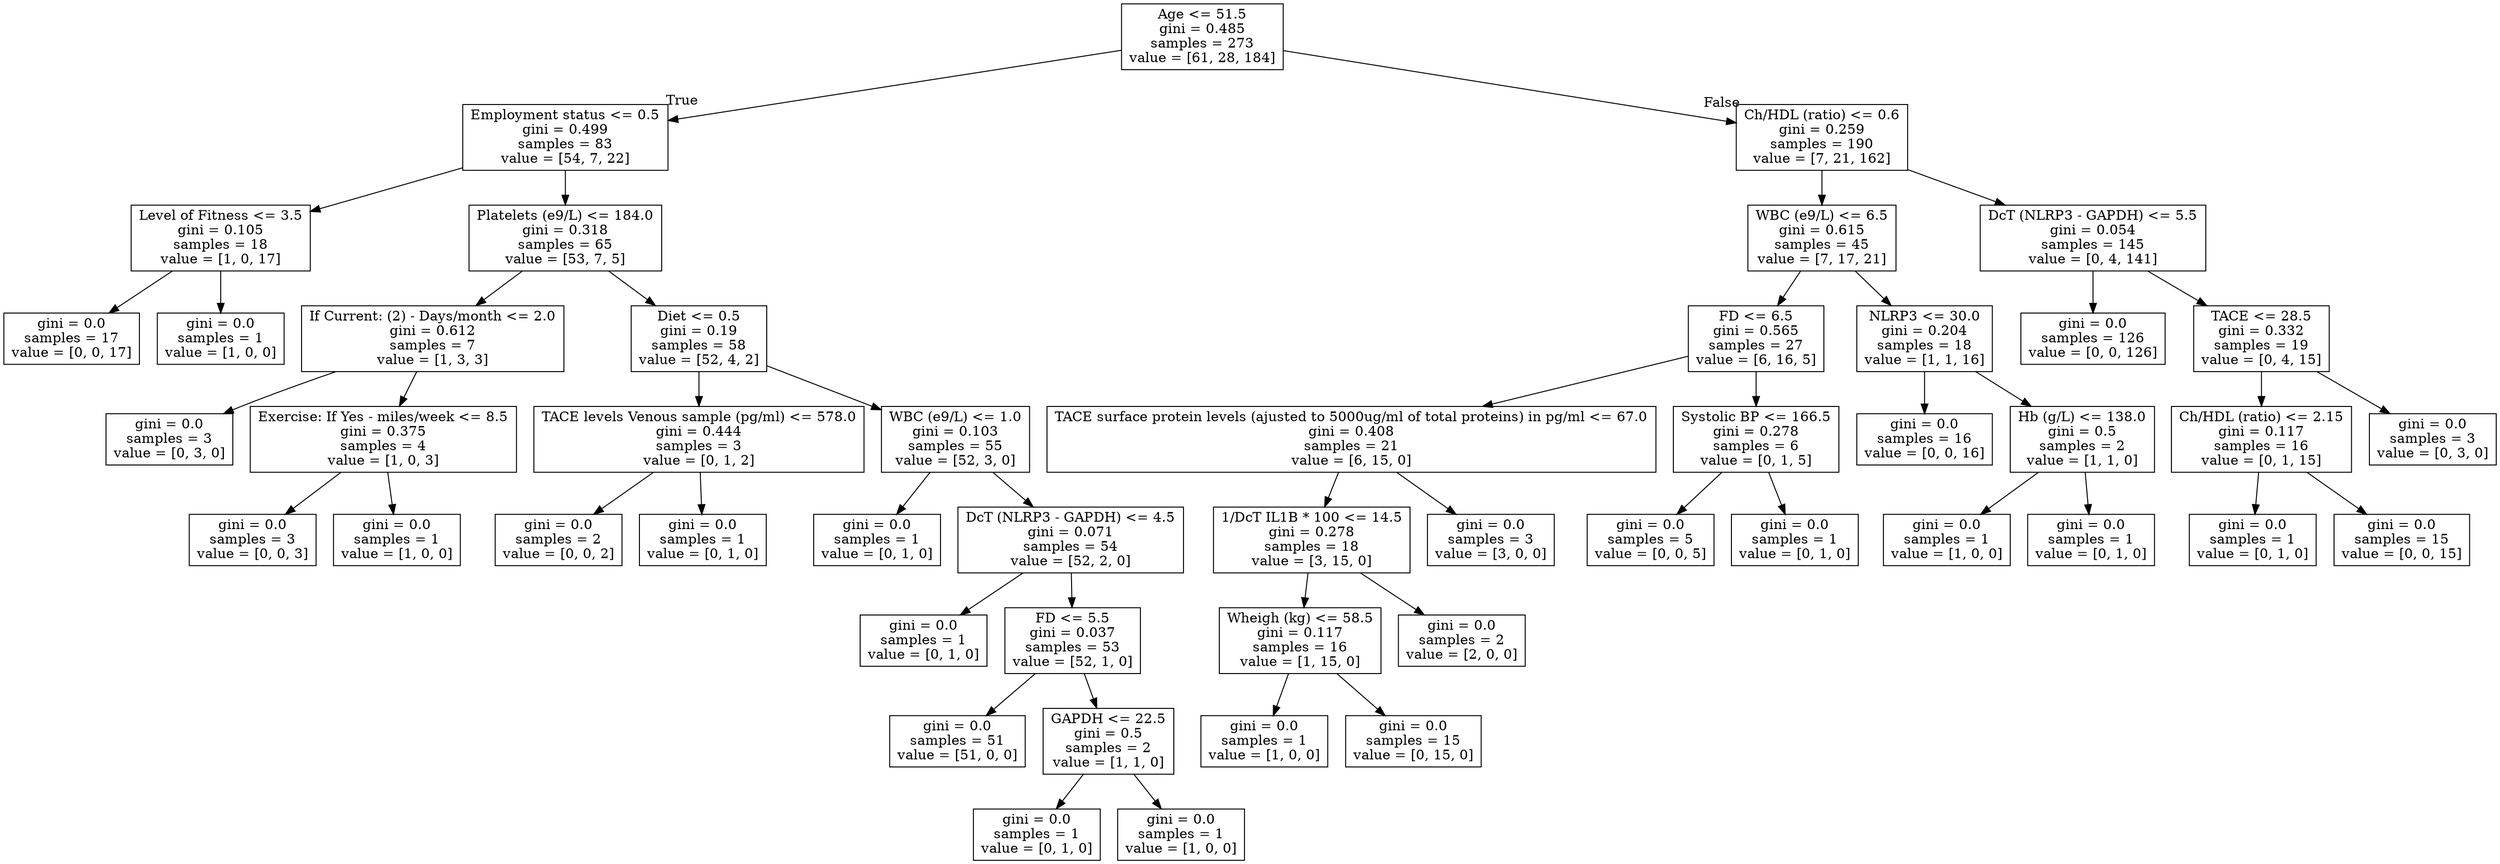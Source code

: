 digraph Tree {
node [shape=box] ;
0 [label="Age <= 51.5\ngini = 0.485\nsamples = 273\nvalue = [61, 28, 184]"] ;
1 [label="Employment status <= 0.5\ngini = 0.499\nsamples = 83\nvalue = [54, 7, 22]"] ;
0 -> 1 [labeldistance=2.5, labelangle=45, headlabel="True"] ;
2 [label="Level of Fitness <= 3.5\ngini = 0.105\nsamples = 18\nvalue = [1, 0, 17]"] ;
1 -> 2 ;
3 [label="gini = 0.0\nsamples = 17\nvalue = [0, 0, 17]"] ;
2 -> 3 ;
4 [label="gini = 0.0\nsamples = 1\nvalue = [1, 0, 0]"] ;
2 -> 4 ;
5 [label="Platelets (e9/L) <= 184.0\ngini = 0.318\nsamples = 65\nvalue = [53, 7, 5]"] ;
1 -> 5 ;
6 [label="If Current: (2) - Days/month <= 2.0\ngini = 0.612\nsamples = 7\nvalue = [1, 3, 3]"] ;
5 -> 6 ;
7 [label="gini = 0.0\nsamples = 3\nvalue = [0, 3, 0]"] ;
6 -> 7 ;
8 [label="Exercise: If Yes - miles/week <= 8.5\ngini = 0.375\nsamples = 4\nvalue = [1, 0, 3]"] ;
6 -> 8 ;
9 [label="gini = 0.0\nsamples = 3\nvalue = [0, 0, 3]"] ;
8 -> 9 ;
10 [label="gini = 0.0\nsamples = 1\nvalue = [1, 0, 0]"] ;
8 -> 10 ;
11 [label="Diet <= 0.5\ngini = 0.19\nsamples = 58\nvalue = [52, 4, 2]"] ;
5 -> 11 ;
12 [label="TACE levels Venous sample (pg/ml) <= 578.0\ngini = 0.444\nsamples = 3\nvalue = [0, 1, 2]"] ;
11 -> 12 ;
13 [label="gini = 0.0\nsamples = 2\nvalue = [0, 0, 2]"] ;
12 -> 13 ;
14 [label="gini = 0.0\nsamples = 1\nvalue = [0, 1, 0]"] ;
12 -> 14 ;
15 [label="WBC (e9/L) <= 1.0\ngini = 0.103\nsamples = 55\nvalue = [52, 3, 0]"] ;
11 -> 15 ;
16 [label="gini = 0.0\nsamples = 1\nvalue = [0, 1, 0]"] ;
15 -> 16 ;
17 [label="DcT (NLRP3 - GAPDH) <= 4.5\ngini = 0.071\nsamples = 54\nvalue = [52, 2, 0]"] ;
15 -> 17 ;
18 [label="gini = 0.0\nsamples = 1\nvalue = [0, 1, 0]"] ;
17 -> 18 ;
19 [label="FD <= 5.5\ngini = 0.037\nsamples = 53\nvalue = [52, 1, 0]"] ;
17 -> 19 ;
20 [label="gini = 0.0\nsamples = 51\nvalue = [51, 0, 0]"] ;
19 -> 20 ;
21 [label="GAPDH <= 22.5\ngini = 0.5\nsamples = 2\nvalue = [1, 1, 0]"] ;
19 -> 21 ;
22 [label="gini = 0.0\nsamples = 1\nvalue = [0, 1, 0]"] ;
21 -> 22 ;
23 [label="gini = 0.0\nsamples = 1\nvalue = [1, 0, 0]"] ;
21 -> 23 ;
24 [label="Ch/HDL (ratio) <= 0.6\ngini = 0.259\nsamples = 190\nvalue = [7, 21, 162]"] ;
0 -> 24 [labeldistance=2.5, labelangle=-45, headlabel="False"] ;
25 [label="WBC (e9/L) <= 6.5\ngini = 0.615\nsamples = 45\nvalue = [7, 17, 21]"] ;
24 -> 25 ;
26 [label="FD <= 6.5\ngini = 0.565\nsamples = 27\nvalue = [6, 16, 5]"] ;
25 -> 26 ;
27 [label="TACE surface protein levels (ajusted to 5000ug/ml of total proteins) in pg/ml <= 67.0\ngini = 0.408\nsamples = 21\nvalue = [6, 15, 0]"] ;
26 -> 27 ;
28 [label="1/DcT IL1B * 100 <= 14.5\ngini = 0.278\nsamples = 18\nvalue = [3, 15, 0]"] ;
27 -> 28 ;
29 [label="Wheigh (kg) <= 58.5\ngini = 0.117\nsamples = 16\nvalue = [1, 15, 0]"] ;
28 -> 29 ;
30 [label="gini = 0.0\nsamples = 1\nvalue = [1, 0, 0]"] ;
29 -> 30 ;
31 [label="gini = 0.0\nsamples = 15\nvalue = [0, 15, 0]"] ;
29 -> 31 ;
32 [label="gini = 0.0\nsamples = 2\nvalue = [2, 0, 0]"] ;
28 -> 32 ;
33 [label="gini = 0.0\nsamples = 3\nvalue = [3, 0, 0]"] ;
27 -> 33 ;
34 [label="Systolic BP <= 166.5\ngini = 0.278\nsamples = 6\nvalue = [0, 1, 5]"] ;
26 -> 34 ;
35 [label="gini = 0.0\nsamples = 5\nvalue = [0, 0, 5]"] ;
34 -> 35 ;
36 [label="gini = 0.0\nsamples = 1\nvalue = [0, 1, 0]"] ;
34 -> 36 ;
37 [label="NLRP3 <= 30.0\ngini = 0.204\nsamples = 18\nvalue = [1, 1, 16]"] ;
25 -> 37 ;
38 [label="gini = 0.0\nsamples = 16\nvalue = [0, 0, 16]"] ;
37 -> 38 ;
39 [label="Hb (g/L) <= 138.0\ngini = 0.5\nsamples = 2\nvalue = [1, 1, 0]"] ;
37 -> 39 ;
40 [label="gini = 0.0\nsamples = 1\nvalue = [1, 0, 0]"] ;
39 -> 40 ;
41 [label="gini = 0.0\nsamples = 1\nvalue = [0, 1, 0]"] ;
39 -> 41 ;
42 [label="DcT (NLRP3 - GAPDH) <= 5.5\ngini = 0.054\nsamples = 145\nvalue = [0, 4, 141]"] ;
24 -> 42 ;
43 [label="gini = 0.0\nsamples = 126\nvalue = [0, 0, 126]"] ;
42 -> 43 ;
44 [label="TACE <= 28.5\ngini = 0.332\nsamples = 19\nvalue = [0, 4, 15]"] ;
42 -> 44 ;
45 [label="Ch/HDL (ratio) <= 2.15\ngini = 0.117\nsamples = 16\nvalue = [0, 1, 15]"] ;
44 -> 45 ;
46 [label="gini = 0.0\nsamples = 1\nvalue = [0, 1, 0]"] ;
45 -> 46 ;
47 [label="gini = 0.0\nsamples = 15\nvalue = [0, 0, 15]"] ;
45 -> 47 ;
48 [label="gini = 0.0\nsamples = 3\nvalue = [0, 3, 0]"] ;
44 -> 48 ;
}